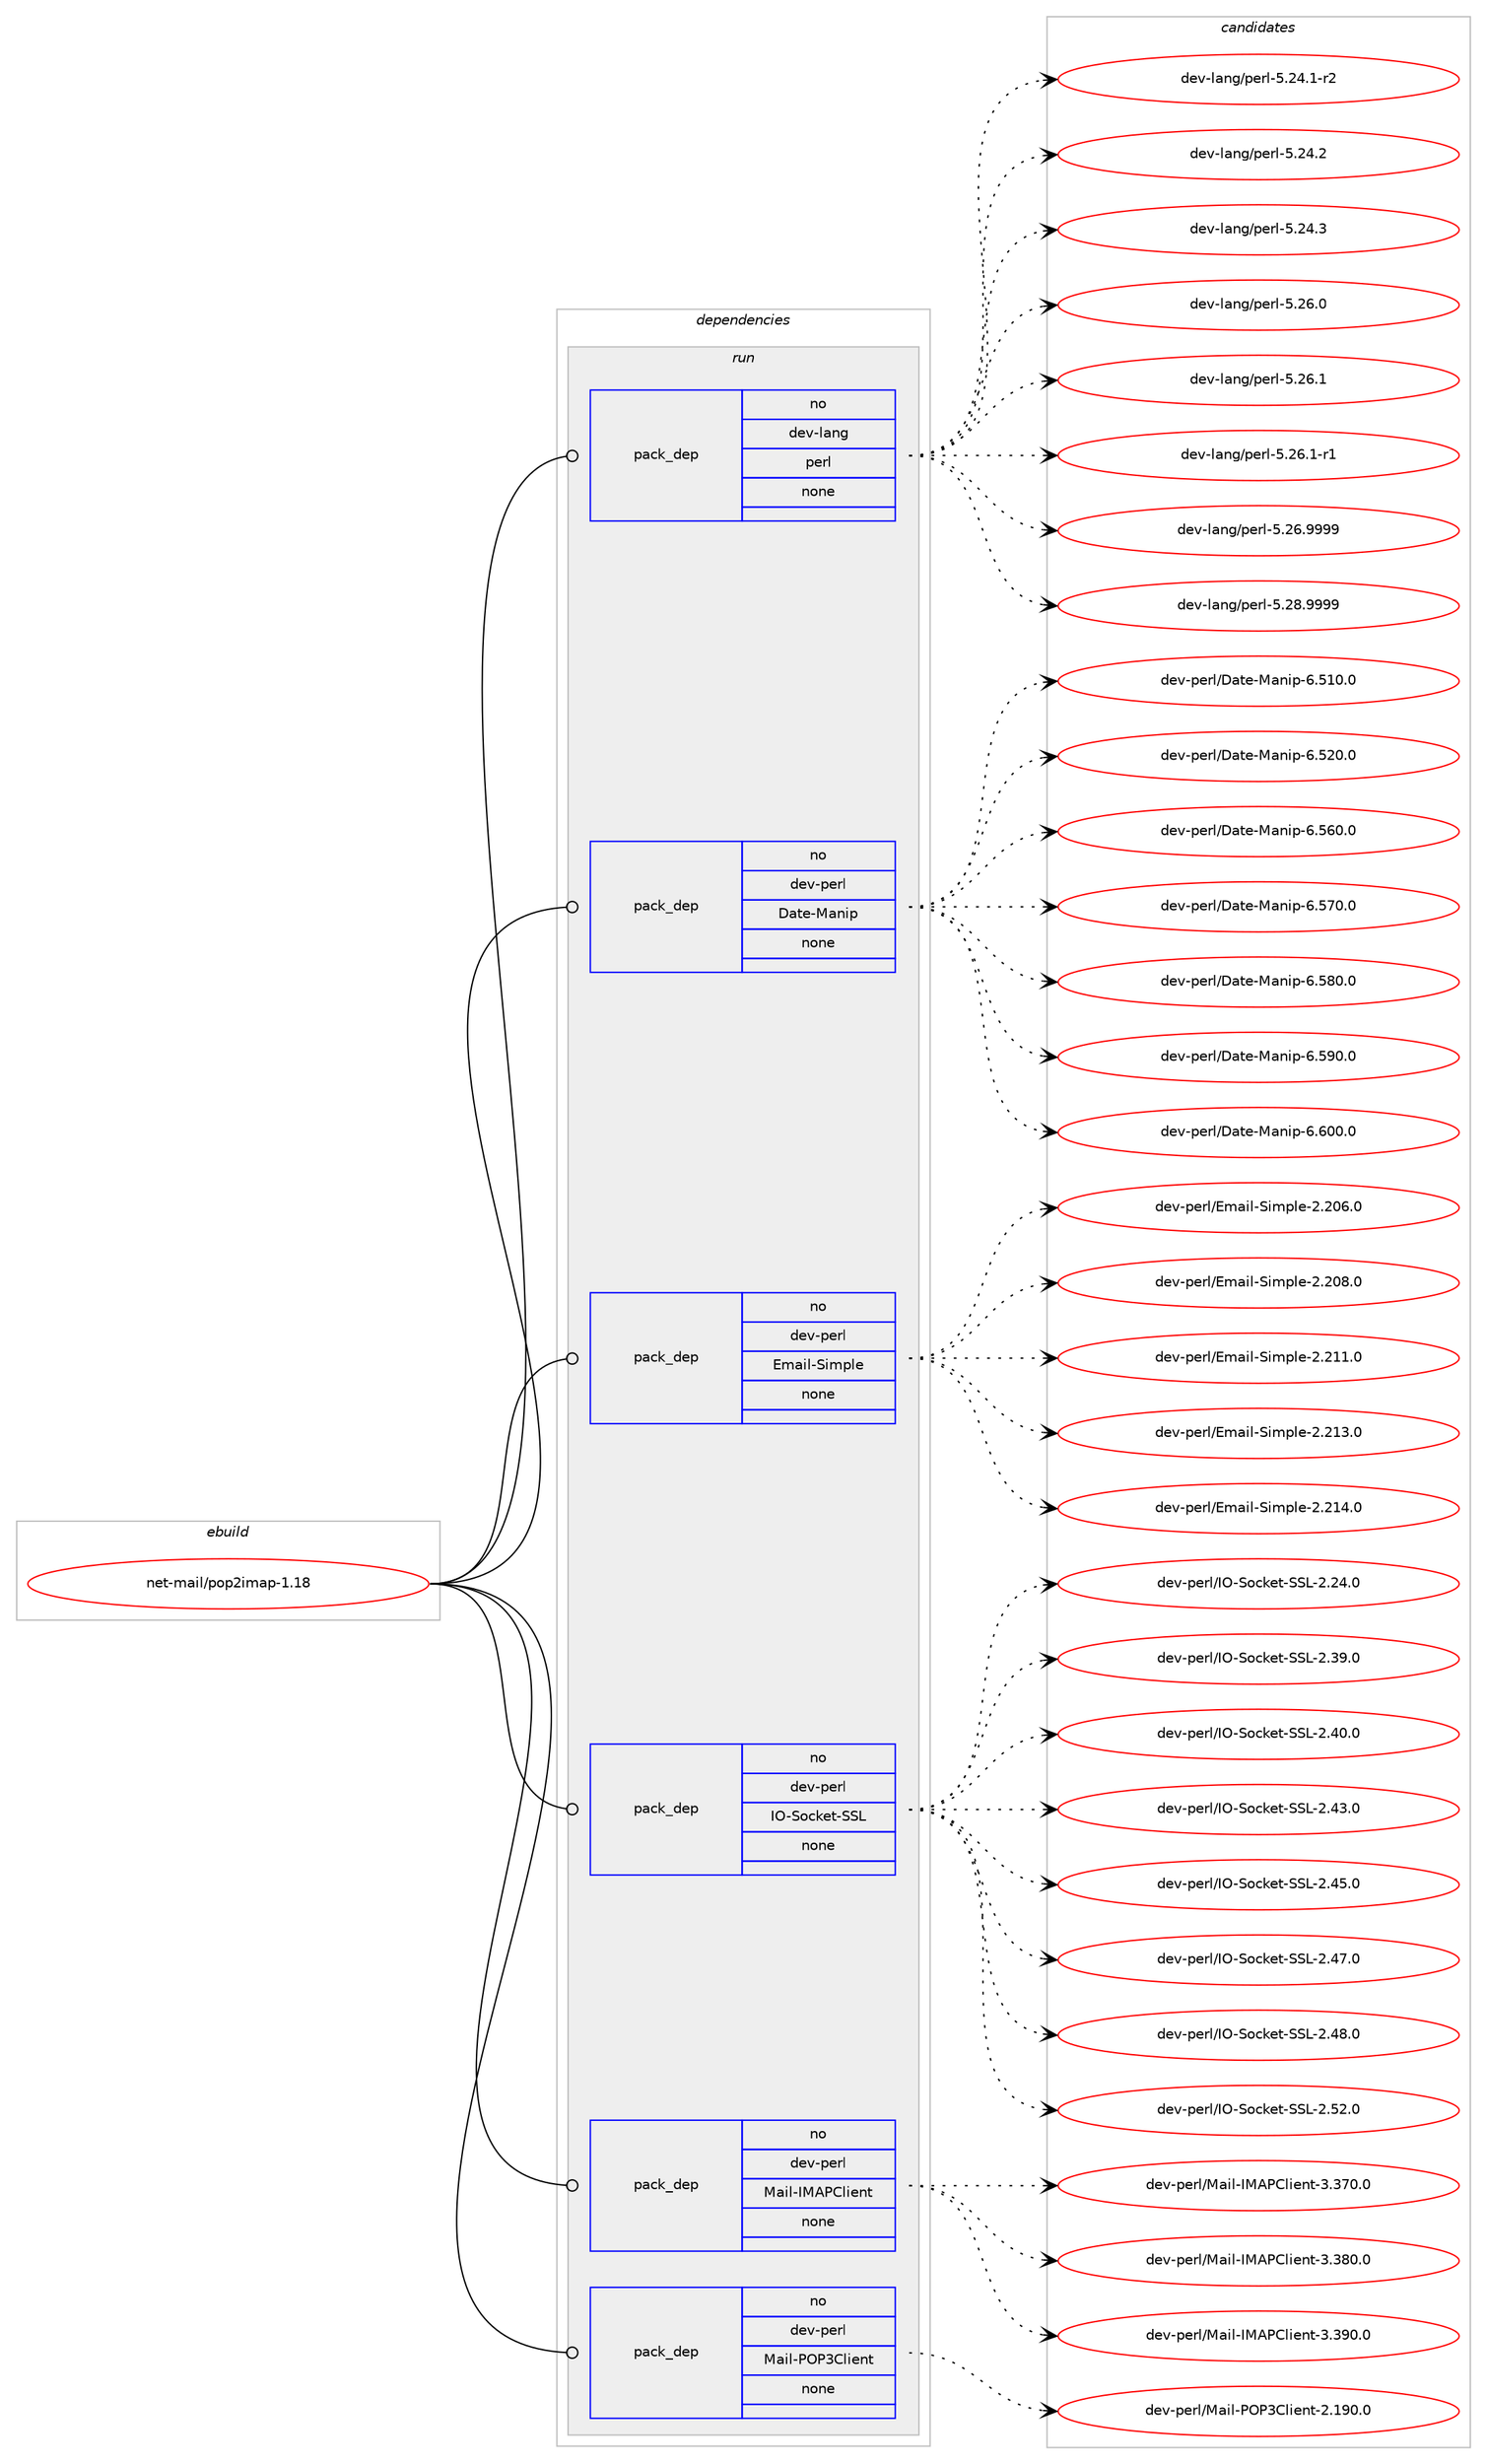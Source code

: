 digraph prolog {

# *************
# Graph options
# *************

newrank=true;
concentrate=true;
compound=true;
graph [rankdir=LR,fontname=Helvetica,fontsize=10,ranksep=1.5];#, ranksep=2.5, nodesep=0.2];
edge  [arrowhead=vee];
node  [fontname=Helvetica,fontsize=10];

# **********
# The ebuild
# **********

subgraph cluster_leftcol {
color=gray;
rank=same;
label=<<i>ebuild</i>>;
id [label="net-mail/pop2imap-1.18", color=red, width=4, href="../net-mail/pop2imap-1.18.svg"];
}

# ****************
# The dependencies
# ****************

subgraph cluster_midcol {
color=gray;
label=<<i>dependencies</i>>;
subgraph cluster_compile {
fillcolor="#eeeeee";
style=filled;
label=<<i>compile</i>>;
}
subgraph cluster_compileandrun {
fillcolor="#eeeeee";
style=filled;
label=<<i>compile and run</i>>;
}
subgraph cluster_run {
fillcolor="#eeeeee";
style=filled;
label=<<i>run</i>>;
subgraph pack310668 {
dependency422381 [label=<<TABLE BORDER="0" CELLBORDER="1" CELLSPACING="0" CELLPADDING="4" WIDTH="220"><TR><TD ROWSPAN="6" CELLPADDING="30">pack_dep</TD></TR><TR><TD WIDTH="110">no</TD></TR><TR><TD>dev-lang</TD></TR><TR><TD>perl</TD></TR><TR><TD>none</TD></TR><TR><TD></TD></TR></TABLE>>, shape=none, color=blue];
}
id:e -> dependency422381:w [weight=20,style="solid",arrowhead="odot"];
subgraph pack310669 {
dependency422382 [label=<<TABLE BORDER="0" CELLBORDER="1" CELLSPACING="0" CELLPADDING="4" WIDTH="220"><TR><TD ROWSPAN="6" CELLPADDING="30">pack_dep</TD></TR><TR><TD WIDTH="110">no</TD></TR><TR><TD>dev-perl</TD></TR><TR><TD>Date-Manip</TD></TR><TR><TD>none</TD></TR><TR><TD></TD></TR></TABLE>>, shape=none, color=blue];
}
id:e -> dependency422382:w [weight=20,style="solid",arrowhead="odot"];
subgraph pack310670 {
dependency422383 [label=<<TABLE BORDER="0" CELLBORDER="1" CELLSPACING="0" CELLPADDING="4" WIDTH="220"><TR><TD ROWSPAN="6" CELLPADDING="30">pack_dep</TD></TR><TR><TD WIDTH="110">no</TD></TR><TR><TD>dev-perl</TD></TR><TR><TD>Email-Simple</TD></TR><TR><TD>none</TD></TR><TR><TD></TD></TR></TABLE>>, shape=none, color=blue];
}
id:e -> dependency422383:w [weight=20,style="solid",arrowhead="odot"];
subgraph pack310671 {
dependency422384 [label=<<TABLE BORDER="0" CELLBORDER="1" CELLSPACING="0" CELLPADDING="4" WIDTH="220"><TR><TD ROWSPAN="6" CELLPADDING="30">pack_dep</TD></TR><TR><TD WIDTH="110">no</TD></TR><TR><TD>dev-perl</TD></TR><TR><TD>IO-Socket-SSL</TD></TR><TR><TD>none</TD></TR><TR><TD></TD></TR></TABLE>>, shape=none, color=blue];
}
id:e -> dependency422384:w [weight=20,style="solid",arrowhead="odot"];
subgraph pack310672 {
dependency422385 [label=<<TABLE BORDER="0" CELLBORDER="1" CELLSPACING="0" CELLPADDING="4" WIDTH="220"><TR><TD ROWSPAN="6" CELLPADDING="30">pack_dep</TD></TR><TR><TD WIDTH="110">no</TD></TR><TR><TD>dev-perl</TD></TR><TR><TD>Mail-IMAPClient</TD></TR><TR><TD>none</TD></TR><TR><TD></TD></TR></TABLE>>, shape=none, color=blue];
}
id:e -> dependency422385:w [weight=20,style="solid",arrowhead="odot"];
subgraph pack310673 {
dependency422386 [label=<<TABLE BORDER="0" CELLBORDER="1" CELLSPACING="0" CELLPADDING="4" WIDTH="220"><TR><TD ROWSPAN="6" CELLPADDING="30">pack_dep</TD></TR><TR><TD WIDTH="110">no</TD></TR><TR><TD>dev-perl</TD></TR><TR><TD>Mail-POP3Client</TD></TR><TR><TD>none</TD></TR><TR><TD></TD></TR></TABLE>>, shape=none, color=blue];
}
id:e -> dependency422386:w [weight=20,style="solid",arrowhead="odot"];
}
}

# **************
# The candidates
# **************

subgraph cluster_choices {
rank=same;
color=gray;
label=<<i>candidates</i>>;

subgraph choice310668 {
color=black;
nodesep=1;
choice100101118451089711010347112101114108455346505246494511450 [label="dev-lang/perl-5.24.1-r2", color=red, width=4,href="../dev-lang/perl-5.24.1-r2.svg"];
choice10010111845108971101034711210111410845534650524650 [label="dev-lang/perl-5.24.2", color=red, width=4,href="../dev-lang/perl-5.24.2.svg"];
choice10010111845108971101034711210111410845534650524651 [label="dev-lang/perl-5.24.3", color=red, width=4,href="../dev-lang/perl-5.24.3.svg"];
choice10010111845108971101034711210111410845534650544648 [label="dev-lang/perl-5.26.0", color=red, width=4,href="../dev-lang/perl-5.26.0.svg"];
choice10010111845108971101034711210111410845534650544649 [label="dev-lang/perl-5.26.1", color=red, width=4,href="../dev-lang/perl-5.26.1.svg"];
choice100101118451089711010347112101114108455346505446494511449 [label="dev-lang/perl-5.26.1-r1", color=red, width=4,href="../dev-lang/perl-5.26.1-r1.svg"];
choice10010111845108971101034711210111410845534650544657575757 [label="dev-lang/perl-5.26.9999", color=red, width=4,href="../dev-lang/perl-5.26.9999.svg"];
choice10010111845108971101034711210111410845534650564657575757 [label="dev-lang/perl-5.28.9999", color=red, width=4,href="../dev-lang/perl-5.28.9999.svg"];
dependency422381:e -> choice100101118451089711010347112101114108455346505246494511450:w [style=dotted,weight="100"];
dependency422381:e -> choice10010111845108971101034711210111410845534650524650:w [style=dotted,weight="100"];
dependency422381:e -> choice10010111845108971101034711210111410845534650524651:w [style=dotted,weight="100"];
dependency422381:e -> choice10010111845108971101034711210111410845534650544648:w [style=dotted,weight="100"];
dependency422381:e -> choice10010111845108971101034711210111410845534650544649:w [style=dotted,weight="100"];
dependency422381:e -> choice100101118451089711010347112101114108455346505446494511449:w [style=dotted,weight="100"];
dependency422381:e -> choice10010111845108971101034711210111410845534650544657575757:w [style=dotted,weight="100"];
dependency422381:e -> choice10010111845108971101034711210111410845534650564657575757:w [style=dotted,weight="100"];
}
subgraph choice310669 {
color=black;
nodesep=1;
choice100101118451121011141084768971161014577971101051124554465349484648 [label="dev-perl/Date-Manip-6.510.0", color=red, width=4,href="../dev-perl/Date-Manip-6.510.0.svg"];
choice100101118451121011141084768971161014577971101051124554465350484648 [label="dev-perl/Date-Manip-6.520.0", color=red, width=4,href="../dev-perl/Date-Manip-6.520.0.svg"];
choice100101118451121011141084768971161014577971101051124554465354484648 [label="dev-perl/Date-Manip-6.560.0", color=red, width=4,href="../dev-perl/Date-Manip-6.560.0.svg"];
choice100101118451121011141084768971161014577971101051124554465355484648 [label="dev-perl/Date-Manip-6.570.0", color=red, width=4,href="../dev-perl/Date-Manip-6.570.0.svg"];
choice100101118451121011141084768971161014577971101051124554465356484648 [label="dev-perl/Date-Manip-6.580.0", color=red, width=4,href="../dev-perl/Date-Manip-6.580.0.svg"];
choice100101118451121011141084768971161014577971101051124554465357484648 [label="dev-perl/Date-Manip-6.590.0", color=red, width=4,href="../dev-perl/Date-Manip-6.590.0.svg"];
choice100101118451121011141084768971161014577971101051124554465448484648 [label="dev-perl/Date-Manip-6.600.0", color=red, width=4,href="../dev-perl/Date-Manip-6.600.0.svg"];
dependency422382:e -> choice100101118451121011141084768971161014577971101051124554465349484648:w [style=dotted,weight="100"];
dependency422382:e -> choice100101118451121011141084768971161014577971101051124554465350484648:w [style=dotted,weight="100"];
dependency422382:e -> choice100101118451121011141084768971161014577971101051124554465354484648:w [style=dotted,weight="100"];
dependency422382:e -> choice100101118451121011141084768971161014577971101051124554465355484648:w [style=dotted,weight="100"];
dependency422382:e -> choice100101118451121011141084768971161014577971101051124554465356484648:w [style=dotted,weight="100"];
dependency422382:e -> choice100101118451121011141084768971161014577971101051124554465357484648:w [style=dotted,weight="100"];
dependency422382:e -> choice100101118451121011141084768971161014577971101051124554465448484648:w [style=dotted,weight="100"];
}
subgraph choice310670 {
color=black;
nodesep=1;
choice1001011184511210111410847691099710510845831051091121081014550465048544648 [label="dev-perl/Email-Simple-2.206.0", color=red, width=4,href="../dev-perl/Email-Simple-2.206.0.svg"];
choice1001011184511210111410847691099710510845831051091121081014550465048564648 [label="dev-perl/Email-Simple-2.208.0", color=red, width=4,href="../dev-perl/Email-Simple-2.208.0.svg"];
choice1001011184511210111410847691099710510845831051091121081014550465049494648 [label="dev-perl/Email-Simple-2.211.0", color=red, width=4,href="../dev-perl/Email-Simple-2.211.0.svg"];
choice1001011184511210111410847691099710510845831051091121081014550465049514648 [label="dev-perl/Email-Simple-2.213.0", color=red, width=4,href="../dev-perl/Email-Simple-2.213.0.svg"];
choice1001011184511210111410847691099710510845831051091121081014550465049524648 [label="dev-perl/Email-Simple-2.214.0", color=red, width=4,href="../dev-perl/Email-Simple-2.214.0.svg"];
dependency422383:e -> choice1001011184511210111410847691099710510845831051091121081014550465048544648:w [style=dotted,weight="100"];
dependency422383:e -> choice1001011184511210111410847691099710510845831051091121081014550465048564648:w [style=dotted,weight="100"];
dependency422383:e -> choice1001011184511210111410847691099710510845831051091121081014550465049494648:w [style=dotted,weight="100"];
dependency422383:e -> choice1001011184511210111410847691099710510845831051091121081014550465049514648:w [style=dotted,weight="100"];
dependency422383:e -> choice1001011184511210111410847691099710510845831051091121081014550465049524648:w [style=dotted,weight="100"];
}
subgraph choice310671 {
color=black;
nodesep=1;
choice100101118451121011141084773794583111991071011164583837645504650524648 [label="dev-perl/IO-Socket-SSL-2.24.0", color=red, width=4,href="../dev-perl/IO-Socket-SSL-2.24.0.svg"];
choice100101118451121011141084773794583111991071011164583837645504651574648 [label="dev-perl/IO-Socket-SSL-2.39.0", color=red, width=4,href="../dev-perl/IO-Socket-SSL-2.39.0.svg"];
choice100101118451121011141084773794583111991071011164583837645504652484648 [label="dev-perl/IO-Socket-SSL-2.40.0", color=red, width=4,href="../dev-perl/IO-Socket-SSL-2.40.0.svg"];
choice100101118451121011141084773794583111991071011164583837645504652514648 [label="dev-perl/IO-Socket-SSL-2.43.0", color=red, width=4,href="../dev-perl/IO-Socket-SSL-2.43.0.svg"];
choice100101118451121011141084773794583111991071011164583837645504652534648 [label="dev-perl/IO-Socket-SSL-2.45.0", color=red, width=4,href="../dev-perl/IO-Socket-SSL-2.45.0.svg"];
choice100101118451121011141084773794583111991071011164583837645504652554648 [label="dev-perl/IO-Socket-SSL-2.47.0", color=red, width=4,href="../dev-perl/IO-Socket-SSL-2.47.0.svg"];
choice100101118451121011141084773794583111991071011164583837645504652564648 [label="dev-perl/IO-Socket-SSL-2.48.0", color=red, width=4,href="../dev-perl/IO-Socket-SSL-2.48.0.svg"];
choice100101118451121011141084773794583111991071011164583837645504653504648 [label="dev-perl/IO-Socket-SSL-2.52.0", color=red, width=4,href="../dev-perl/IO-Socket-SSL-2.52.0.svg"];
dependency422384:e -> choice100101118451121011141084773794583111991071011164583837645504650524648:w [style=dotted,weight="100"];
dependency422384:e -> choice100101118451121011141084773794583111991071011164583837645504651574648:w [style=dotted,weight="100"];
dependency422384:e -> choice100101118451121011141084773794583111991071011164583837645504652484648:w [style=dotted,weight="100"];
dependency422384:e -> choice100101118451121011141084773794583111991071011164583837645504652514648:w [style=dotted,weight="100"];
dependency422384:e -> choice100101118451121011141084773794583111991071011164583837645504652534648:w [style=dotted,weight="100"];
dependency422384:e -> choice100101118451121011141084773794583111991071011164583837645504652554648:w [style=dotted,weight="100"];
dependency422384:e -> choice100101118451121011141084773794583111991071011164583837645504652564648:w [style=dotted,weight="100"];
dependency422384:e -> choice100101118451121011141084773794583111991071011164583837645504653504648:w [style=dotted,weight="100"];
}
subgraph choice310672 {
color=black;
nodesep=1;
choice100101118451121011141084777971051084573776580671081051011101164551465155484648 [label="dev-perl/Mail-IMAPClient-3.370.0", color=red, width=4,href="../dev-perl/Mail-IMAPClient-3.370.0.svg"];
choice100101118451121011141084777971051084573776580671081051011101164551465156484648 [label="dev-perl/Mail-IMAPClient-3.380.0", color=red, width=4,href="../dev-perl/Mail-IMAPClient-3.380.0.svg"];
choice100101118451121011141084777971051084573776580671081051011101164551465157484648 [label="dev-perl/Mail-IMAPClient-3.390.0", color=red, width=4,href="../dev-perl/Mail-IMAPClient-3.390.0.svg"];
dependency422385:e -> choice100101118451121011141084777971051084573776580671081051011101164551465155484648:w [style=dotted,weight="100"];
dependency422385:e -> choice100101118451121011141084777971051084573776580671081051011101164551465156484648:w [style=dotted,weight="100"];
dependency422385:e -> choice100101118451121011141084777971051084573776580671081051011101164551465157484648:w [style=dotted,weight="100"];
}
subgraph choice310673 {
color=black;
nodesep=1;
choice100101118451121011141084777971051084580798051671081051011101164550464957484648 [label="dev-perl/Mail-POP3Client-2.190.0", color=red, width=4,href="../dev-perl/Mail-POP3Client-2.190.0.svg"];
dependency422386:e -> choice100101118451121011141084777971051084580798051671081051011101164550464957484648:w [style=dotted,weight="100"];
}
}

}
